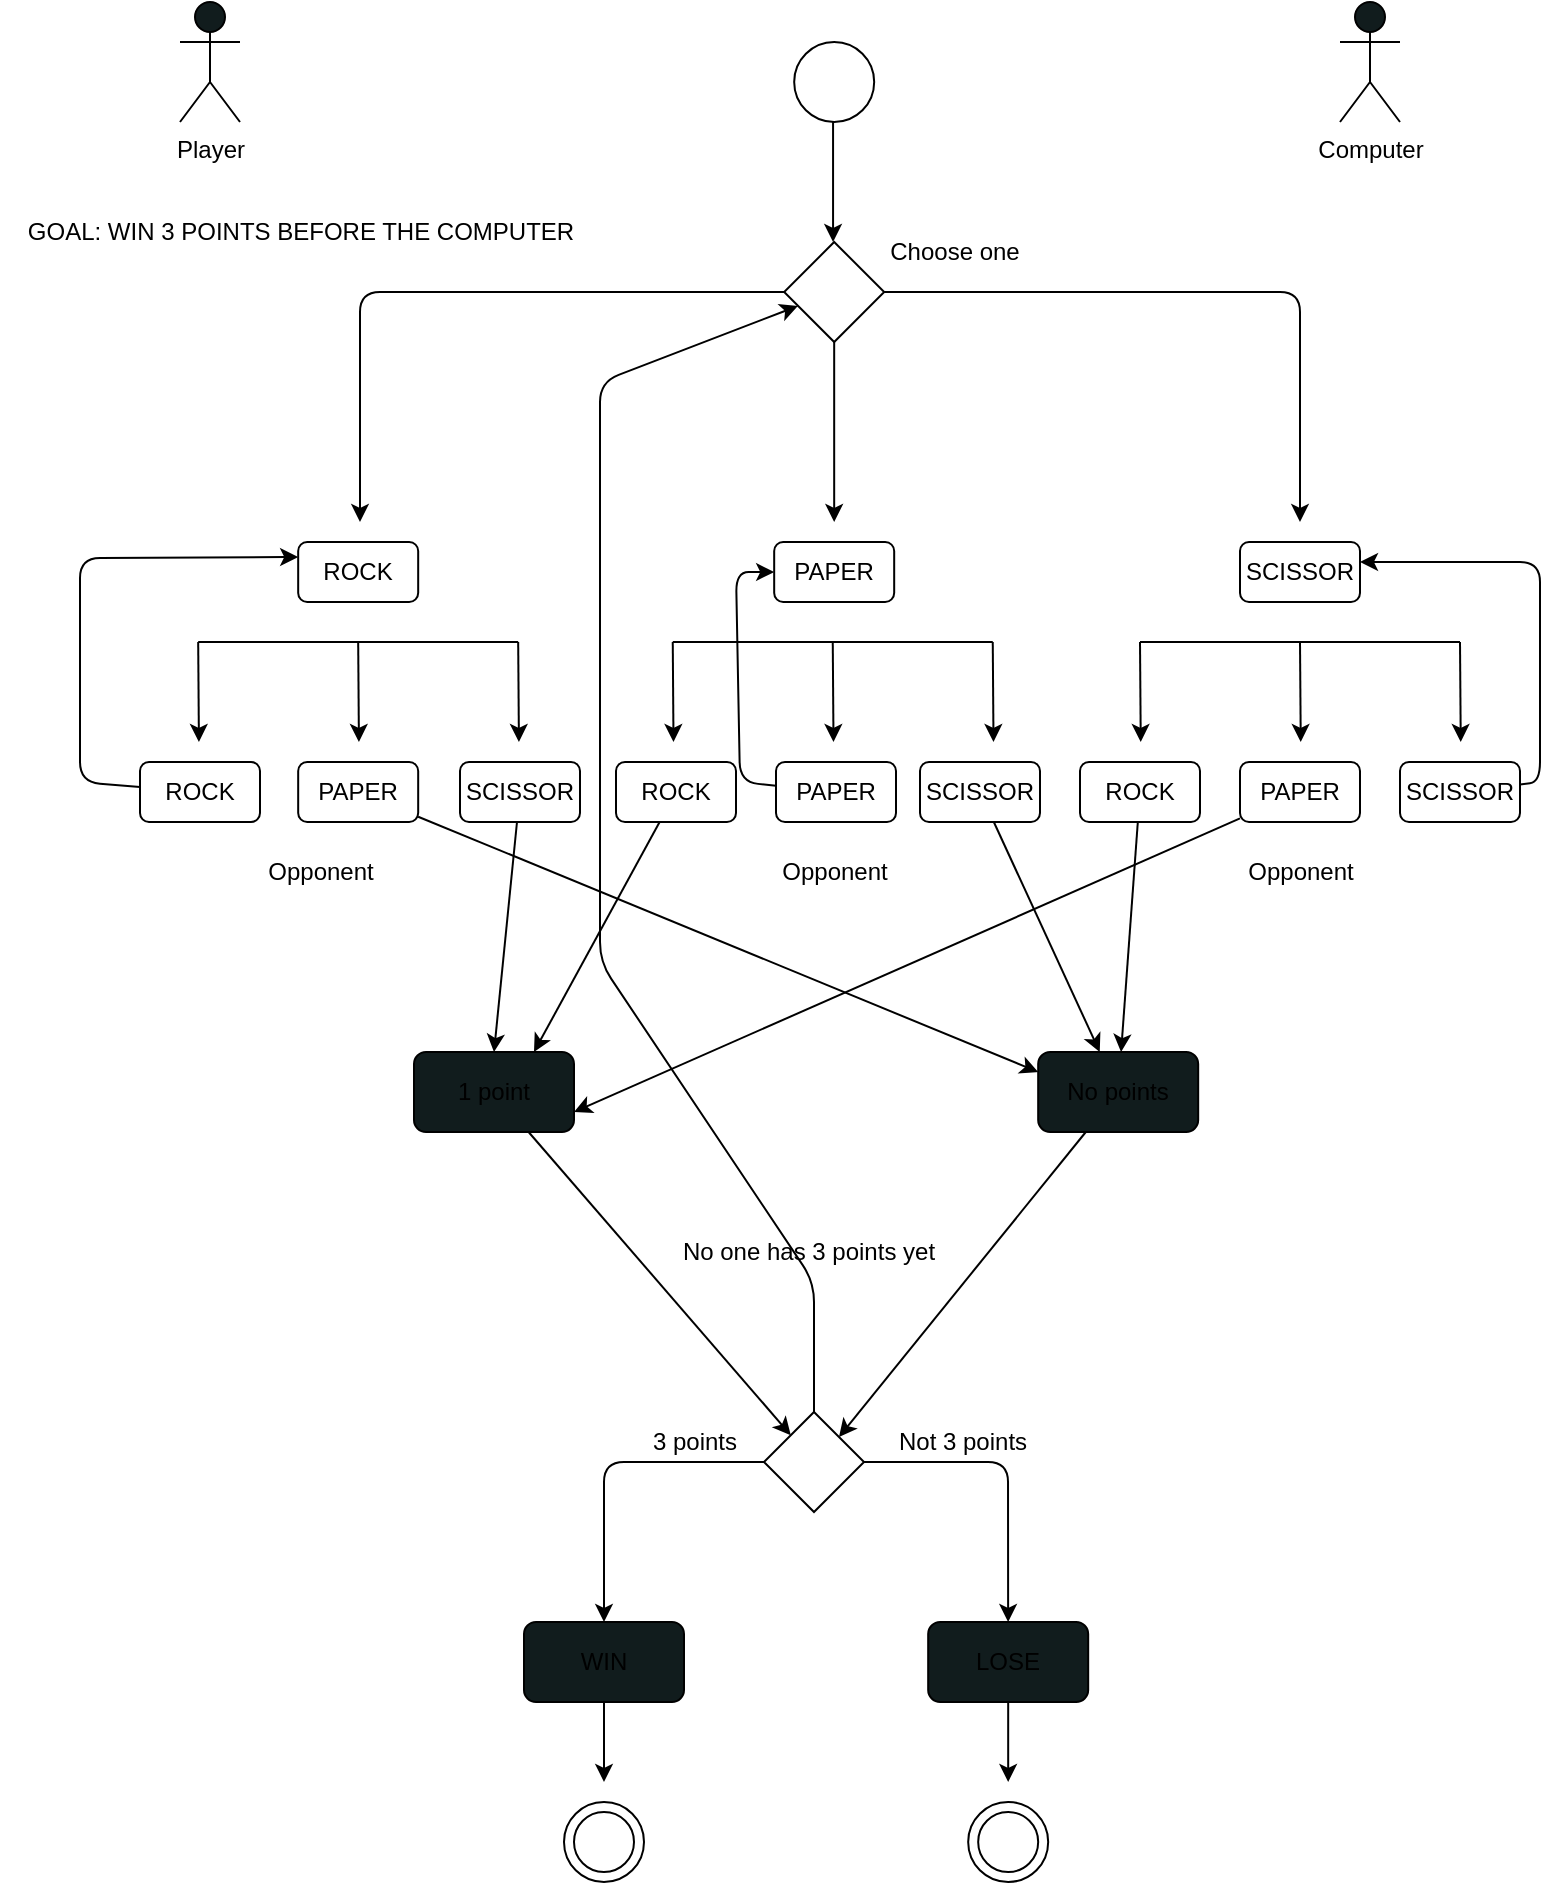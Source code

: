 <mxfile>
    <diagram id="cKc8UyRymonyG4nH_PJR" name="Page-1">
        <mxGraphModel dx="802" dy="792" grid="1" gridSize="10" guides="1" tooltips="1" connect="1" arrows="1" fold="1" page="1" pageScale="1" pageWidth="827" pageHeight="1169" math="0" shadow="0">
            <root>
                <mxCell id="0"/>
                <mxCell id="1" parent="0"/>
                <mxCell id="2" value="" style="ellipse;whiteSpace=wrap;html=1;aspect=fixed;" vertex="1" parent="1">
                    <mxGeometry x="407.09" y="40" width="40" height="40" as="geometry"/>
                </mxCell>
                <mxCell id="3" value="" style="endArrow=classic;html=1;" edge="1" parent="1">
                    <mxGeometry width="50" height="50" relative="1" as="geometry">
                        <mxPoint x="426.38" y="340" as="sourcePoint"/>
                        <mxPoint x="426.75" y="390" as="targetPoint"/>
                    </mxGeometry>
                </mxCell>
                <mxCell id="4" value="" style="endArrow=none;html=1;" edge="1" parent="1">
                    <mxGeometry width="50" height="50" relative="1" as="geometry">
                        <mxPoint x="346.38" y="340" as="sourcePoint"/>
                        <mxPoint x="506.38" y="340" as="targetPoint"/>
                    </mxGeometry>
                </mxCell>
                <mxCell id="5" value="" style="ellipse;whiteSpace=wrap;html=1;aspect=fixed;" vertex="1" parent="1">
                    <mxGeometry x="292" y="920" width="40" height="40" as="geometry"/>
                </mxCell>
                <mxCell id="9" value="" style="ellipse;whiteSpace=wrap;html=1;aspect=fixed;" vertex="1" parent="1">
                    <mxGeometry x="297" y="925" width="30" height="30" as="geometry"/>
                </mxCell>
                <mxCell id="10" value="" style="endArrow=classic;html=1;" edge="1" parent="1">
                    <mxGeometry width="50" height="50" relative="1" as="geometry">
                        <mxPoint x="506.38" y="340" as="sourcePoint"/>
                        <mxPoint x="506.75" y="390" as="targetPoint"/>
                    </mxGeometry>
                </mxCell>
                <mxCell id="11" value="" style="endArrow=classic;html=1;" edge="1" parent="1">
                    <mxGeometry width="50" height="50" relative="1" as="geometry">
                        <mxPoint x="346.38" y="340" as="sourcePoint"/>
                        <mxPoint x="346.75" y="390" as="targetPoint"/>
                    </mxGeometry>
                </mxCell>
                <mxCell id="12" value="ROCK" style="rounded=1;whiteSpace=wrap;html=1;" vertex="1" parent="1">
                    <mxGeometry x="159.09" y="290" width="60" height="30" as="geometry"/>
                </mxCell>
                <mxCell id="13" value="PAPER" style="rounded=1;whiteSpace=wrap;html=1;" vertex="1" parent="1">
                    <mxGeometry x="397.09" y="290" width="60" height="30" as="geometry"/>
                </mxCell>
                <mxCell id="14" value="SCISSOR" style="rounded=1;whiteSpace=wrap;html=1;" vertex="1" parent="1">
                    <mxGeometry x="630.0" y="290" width="60" height="30" as="geometry"/>
                </mxCell>
                <mxCell id="15" value="" style="rhombus;whiteSpace=wrap;html=1;" vertex="1" parent="1">
                    <mxGeometry x="402.09" y="140" width="50" height="50" as="geometry"/>
                </mxCell>
                <mxCell id="16" value="" style="endArrow=classic;html=1;exitX=0.5;exitY=1;exitDx=0;exitDy=0;" edge="1" parent="1" source="15">
                    <mxGeometry width="50" height="50" relative="1" as="geometry">
                        <mxPoint x="437.09" y="260" as="sourcePoint"/>
                        <mxPoint x="427.09" y="280" as="targetPoint"/>
                    </mxGeometry>
                </mxCell>
                <mxCell id="17" value="" style="endArrow=classic;html=1;exitX=0.5;exitY=1;exitDx=0;exitDy=0;" edge="1" parent="1">
                    <mxGeometry width="50" height="50" relative="1" as="geometry">
                        <mxPoint x="426.53" y="80.0" as="sourcePoint"/>
                        <mxPoint x="426.53" y="140" as="targetPoint"/>
                    </mxGeometry>
                </mxCell>
                <mxCell id="18" value="" style="endArrow=classic;html=1;exitX=0;exitY=0.5;exitDx=0;exitDy=0;" edge="1" parent="1" source="15">
                    <mxGeometry width="50" height="50" relative="1" as="geometry">
                        <mxPoint x="297.09" y="190" as="sourcePoint"/>
                        <mxPoint x="190" y="280" as="targetPoint"/>
                        <Array as="points">
                            <mxPoint x="190" y="165"/>
                        </Array>
                    </mxGeometry>
                </mxCell>
                <mxCell id="19" value="" style="endArrow=classic;html=1;exitX=1;exitY=0.5;exitDx=0;exitDy=0;" edge="1" parent="1" source="15">
                    <mxGeometry width="50" height="50" relative="1" as="geometry">
                        <mxPoint x="412.09" y="175.0" as="sourcePoint"/>
                        <mxPoint x="660" y="280" as="targetPoint"/>
                        <Array as="points">
                            <mxPoint x="660" y="165"/>
                        </Array>
                    </mxGeometry>
                </mxCell>
                <mxCell id="23" value="" style="endArrow=classic;html=1;" edge="1" parent="1">
                    <mxGeometry width="50" height="50" relative="1" as="geometry">
                        <mxPoint x="189.09" y="340" as="sourcePoint"/>
                        <mxPoint x="189.46" y="390" as="targetPoint"/>
                    </mxGeometry>
                </mxCell>
                <mxCell id="24" value="" style="endArrow=none;html=1;" edge="1" parent="1">
                    <mxGeometry width="50" height="50" relative="1" as="geometry">
                        <mxPoint x="109.09" y="340" as="sourcePoint"/>
                        <mxPoint x="269.09" y="340" as="targetPoint"/>
                    </mxGeometry>
                </mxCell>
                <mxCell id="25" value="" style="endArrow=classic;html=1;" edge="1" parent="1">
                    <mxGeometry width="50" height="50" relative="1" as="geometry">
                        <mxPoint x="269.09" y="340" as="sourcePoint"/>
                        <mxPoint x="269.46" y="390" as="targetPoint"/>
                    </mxGeometry>
                </mxCell>
                <mxCell id="26" value="" style="endArrow=classic;html=1;" edge="1" parent="1">
                    <mxGeometry width="50" height="50" relative="1" as="geometry">
                        <mxPoint x="109.09" y="340" as="sourcePoint"/>
                        <mxPoint x="109.46" y="390" as="targetPoint"/>
                    </mxGeometry>
                </mxCell>
                <mxCell id="27" value="" style="endArrow=classic;html=1;" edge="1" parent="1">
                    <mxGeometry width="50" height="50" relative="1" as="geometry">
                        <mxPoint x="660.0" y="340" as="sourcePoint"/>
                        <mxPoint x="660.37" y="390" as="targetPoint"/>
                    </mxGeometry>
                </mxCell>
                <mxCell id="28" value="" style="endArrow=none;html=1;" edge="1" parent="1">
                    <mxGeometry width="50" height="50" relative="1" as="geometry">
                        <mxPoint x="580.0" y="340" as="sourcePoint"/>
                        <mxPoint x="740" y="340" as="targetPoint"/>
                    </mxGeometry>
                </mxCell>
                <mxCell id="29" value="" style="endArrow=classic;html=1;" edge="1" parent="1">
                    <mxGeometry width="50" height="50" relative="1" as="geometry">
                        <mxPoint x="740" y="340" as="sourcePoint"/>
                        <mxPoint x="740.37" y="390" as="targetPoint"/>
                    </mxGeometry>
                </mxCell>
                <mxCell id="30" value="" style="endArrow=classic;html=1;" edge="1" parent="1">
                    <mxGeometry width="50" height="50" relative="1" as="geometry">
                        <mxPoint x="580.0" y="340" as="sourcePoint"/>
                        <mxPoint x="580.37" y="390" as="targetPoint"/>
                    </mxGeometry>
                </mxCell>
                <mxCell id="32" style="edgeStyle=none;html=1;entryX=0;entryY=0.5;entryDx=0;entryDy=0;" edge="1" parent="1" source="31" target="13">
                    <mxGeometry relative="1" as="geometry">
                        <mxPoint x="368" y="300" as="targetPoint"/>
                        <Array as="points">
                            <mxPoint x="380" y="410"/>
                            <mxPoint x="378" y="305"/>
                        </Array>
                    </mxGeometry>
                </mxCell>
                <mxCell id="31" value="PAPER" style="rounded=1;whiteSpace=wrap;html=1;" vertex="1" parent="1">
                    <mxGeometry x="398" y="400" width="60" height="30" as="geometry"/>
                </mxCell>
                <mxCell id="64" style="edgeStyle=none;html=1;" edge="1" parent="1" source="33" target="58">
                    <mxGeometry relative="1" as="geometry"/>
                </mxCell>
                <mxCell id="33" value="ROCK" style="rounded=1;whiteSpace=wrap;html=1;" vertex="1" parent="1">
                    <mxGeometry x="550" y="400" width="60" height="30" as="geometry"/>
                </mxCell>
                <mxCell id="43" style="edgeStyle=none;html=1;entryX=0;entryY=0.25;entryDx=0;entryDy=0;" edge="1" parent="1" source="34" target="12">
                    <mxGeometry relative="1" as="geometry">
                        <Array as="points">
                            <mxPoint x="50" y="410"/>
                            <mxPoint x="50" y="298"/>
                        </Array>
                    </mxGeometry>
                </mxCell>
                <mxCell id="34" value="ROCK" style="rounded=1;whiteSpace=wrap;html=1;" vertex="1" parent="1">
                    <mxGeometry x="80" y="400" width="60" height="30" as="geometry"/>
                </mxCell>
                <mxCell id="60" style="edgeStyle=none;html=1;entryX=0.75;entryY=0;entryDx=0;entryDy=0;" edge="1" parent="1" source="35" target="57">
                    <mxGeometry relative="1" as="geometry"/>
                </mxCell>
                <mxCell id="35" value="ROCK" style="rounded=1;whiteSpace=wrap;html=1;" vertex="1" parent="1">
                    <mxGeometry x="318" y="400" width="60" height="30" as="geometry"/>
                </mxCell>
                <mxCell id="62" style="edgeStyle=none;html=1;entryX=0;entryY=0.25;entryDx=0;entryDy=0;" edge="1" parent="1" source="36" target="58">
                    <mxGeometry relative="1" as="geometry"/>
                </mxCell>
                <mxCell id="36" value="PAPER" style="rounded=1;whiteSpace=wrap;html=1;" vertex="1" parent="1">
                    <mxGeometry x="159.09" y="400" width="60" height="30" as="geometry"/>
                </mxCell>
                <mxCell id="61" style="edgeStyle=none;html=1;entryX=1;entryY=0.75;entryDx=0;entryDy=0;" edge="1" parent="1" source="37" target="57">
                    <mxGeometry relative="1" as="geometry"/>
                </mxCell>
                <mxCell id="37" value="PAPER" style="rounded=1;whiteSpace=wrap;html=1;" vertex="1" parent="1">
                    <mxGeometry x="630" y="400" width="60" height="30" as="geometry"/>
                </mxCell>
                <mxCell id="42" style="edgeStyle=none;html=1;" edge="1" parent="1" source="38">
                    <mxGeometry relative="1" as="geometry">
                        <mxPoint x="690" y="300" as="targetPoint"/>
                        <Array as="points">
                            <mxPoint x="780" y="410"/>
                            <mxPoint x="780" y="300"/>
                        </Array>
                    </mxGeometry>
                </mxCell>
                <mxCell id="38" value="SCISSOR" style="rounded=1;whiteSpace=wrap;html=1;" vertex="1" parent="1">
                    <mxGeometry x="710.0" y="400" width="60" height="30" as="geometry"/>
                </mxCell>
                <mxCell id="63" style="edgeStyle=none;html=1;" edge="1" parent="1" source="39" target="58">
                    <mxGeometry relative="1" as="geometry"/>
                </mxCell>
                <mxCell id="39" value="SCISSOR" style="rounded=1;whiteSpace=wrap;html=1;" vertex="1" parent="1">
                    <mxGeometry x="470.0" y="400" width="60" height="30" as="geometry"/>
                </mxCell>
                <mxCell id="59" style="edgeStyle=none;html=1;entryX=0.5;entryY=0;entryDx=0;entryDy=0;" edge="1" parent="1" source="40" target="57">
                    <mxGeometry relative="1" as="geometry"/>
                </mxCell>
                <mxCell id="40" value="SCISSOR" style="rounded=1;whiteSpace=wrap;html=1;" vertex="1" parent="1">
                    <mxGeometry x="240.0" y="400" width="60" height="30" as="geometry"/>
                </mxCell>
                <mxCell id="70" style="edgeStyle=none;html=1;" edge="1" parent="1" source="44">
                    <mxGeometry relative="1" as="geometry">
                        <mxPoint x="312.0" y="910" as="targetPoint"/>
                    </mxGeometry>
                </mxCell>
                <mxCell id="44" value="WIN" style="rounded=1;whiteSpace=wrap;html=1;fillColor=#111C1D;" vertex="1" parent="1">
                    <mxGeometry x="272" y="830" width="80" height="40" as="geometry"/>
                </mxCell>
                <mxCell id="69" style="edgeStyle=none;html=1;" edge="1" parent="1" source="45">
                    <mxGeometry relative="1" as="geometry">
                        <mxPoint x="514.09" y="910" as="targetPoint"/>
                    </mxGeometry>
                </mxCell>
                <mxCell id="45" value="LOSE" style="rounded=1;whiteSpace=wrap;html=1;fillColor=#111C1D;" vertex="1" parent="1">
                    <mxGeometry x="474.09" y="830" width="80" height="40" as="geometry"/>
                </mxCell>
                <mxCell id="46" value="" style="ellipse;whiteSpace=wrap;html=1;aspect=fixed;" vertex="1" parent="1">
                    <mxGeometry x="494.09" y="920" width="40" height="40" as="geometry"/>
                </mxCell>
                <mxCell id="47" value="" style="ellipse;whiteSpace=wrap;html=1;aspect=fixed;" vertex="1" parent="1">
                    <mxGeometry x="499.09" y="925" width="30" height="30" as="geometry"/>
                </mxCell>
                <mxCell id="51" style="edgeStyle=none;html=1;entryX=0.5;entryY=0;entryDx=0;entryDy=0;" edge="1" parent="1" source="49" target="44">
                    <mxGeometry relative="1" as="geometry">
                        <Array as="points">
                            <mxPoint x="312" y="750"/>
                        </Array>
                    </mxGeometry>
                </mxCell>
                <mxCell id="52" style="edgeStyle=none;html=1;" edge="1" parent="1" source="49" target="45">
                    <mxGeometry relative="1" as="geometry">
                        <Array as="points">
                            <mxPoint x="514" y="750"/>
                        </Array>
                    </mxGeometry>
                </mxCell>
                <mxCell id="55" style="edgeStyle=none;html=1;" edge="1" parent="1" source="49" target="15">
                    <mxGeometry relative="1" as="geometry">
                        <Array as="points">
                            <mxPoint x="417" y="660"/>
                            <mxPoint x="310" y="500"/>
                            <mxPoint x="310" y="210"/>
                        </Array>
                    </mxGeometry>
                </mxCell>
                <mxCell id="49" value="" style="rhombus;whiteSpace=wrap;html=1;" vertex="1" parent="1">
                    <mxGeometry x="392.0" y="725" width="50" height="50" as="geometry"/>
                </mxCell>
                <mxCell id="53" value="3 points" style="text;html=1;align=center;verticalAlign=middle;resizable=0;points=[];autosize=1;strokeColor=none;fillColor=none;" vertex="1" parent="1">
                    <mxGeometry x="322" y="725" width="70" height="30" as="geometry"/>
                </mxCell>
                <mxCell id="54" value="Not 3 points" style="text;html=1;align=center;verticalAlign=middle;resizable=0;points=[];autosize=1;strokeColor=none;fillColor=none;" vertex="1" parent="1">
                    <mxGeometry x="446" y="725" width="90" height="30" as="geometry"/>
                </mxCell>
                <mxCell id="56" value="No one has 3 points yet" style="text;html=1;align=center;verticalAlign=middle;resizable=0;points=[];autosize=1;strokeColor=none;fillColor=none;" vertex="1" parent="1">
                    <mxGeometry x="339" y="630" width="150" height="30" as="geometry"/>
                </mxCell>
                <mxCell id="65" style="edgeStyle=none;html=1;" edge="1" parent="1" source="57" target="49">
                    <mxGeometry relative="1" as="geometry"/>
                </mxCell>
                <mxCell id="57" value="1 point" style="rounded=1;whiteSpace=wrap;html=1;fillColor=#111C1D;" vertex="1" parent="1">
                    <mxGeometry x="217" y="545" width="80" height="40" as="geometry"/>
                </mxCell>
                <mxCell id="66" style="edgeStyle=none;html=1;entryX=1;entryY=0;entryDx=0;entryDy=0;" edge="1" parent="1" source="58" target="49">
                    <mxGeometry relative="1" as="geometry"/>
                </mxCell>
                <mxCell id="58" value="No points" style="rounded=1;whiteSpace=wrap;html=1;fillColor=#111C1D;" vertex="1" parent="1">
                    <mxGeometry x="529.09" y="545" width="80" height="40" as="geometry"/>
                </mxCell>
                <mxCell id="71" value="Choose one" style="text;html=1;align=center;verticalAlign=middle;resizable=0;points=[];autosize=1;strokeColor=none;fillColor=none;" vertex="1" parent="1">
                    <mxGeometry x="442" y="130" width="90" height="30" as="geometry"/>
                </mxCell>
                <mxCell id="72" value="Opponent" style="text;html=1;align=center;verticalAlign=middle;resizable=0;points=[];autosize=1;strokeColor=none;fillColor=none;" vertex="1" parent="1">
                    <mxGeometry x="130" y="440" width="80" height="30" as="geometry"/>
                </mxCell>
                <mxCell id="73" value="Opponent" style="text;html=1;align=center;verticalAlign=middle;resizable=0;points=[];autosize=1;strokeColor=none;fillColor=none;" vertex="1" parent="1">
                    <mxGeometry x="387.09" y="440" width="80" height="30" as="geometry"/>
                </mxCell>
                <mxCell id="74" value="Opponent" style="text;html=1;align=center;verticalAlign=middle;resizable=0;points=[];autosize=1;strokeColor=none;fillColor=none;" vertex="1" parent="1">
                    <mxGeometry x="620" y="440" width="80" height="30" as="geometry"/>
                </mxCell>
                <mxCell id="75" value="Player" style="shape=umlActor;verticalLabelPosition=bottom;verticalAlign=top;html=1;outlineConnect=0;fillColor=#111C1D;" vertex="1" parent="1">
                    <mxGeometry x="100" y="20" width="30" height="60" as="geometry"/>
                </mxCell>
                <mxCell id="76" value="Computer" style="shape=umlActor;verticalLabelPosition=bottom;verticalAlign=top;html=1;outlineConnect=0;fillColor=#111C1D;" vertex="1" parent="1">
                    <mxGeometry x="680" y="20" width="30" height="60" as="geometry"/>
                </mxCell>
                <mxCell id="81" value="GOAL: WIN 3 POINTS BEFORE THE COMPUTER" style="text;html=1;align=center;verticalAlign=middle;resizable=0;points=[];autosize=1;strokeColor=none;fillColor=none;" vertex="1" parent="1">
                    <mxGeometry x="10" y="120" width="300" height="30" as="geometry"/>
                </mxCell>
            </root>
        </mxGraphModel>
    </diagram>
</mxfile>
